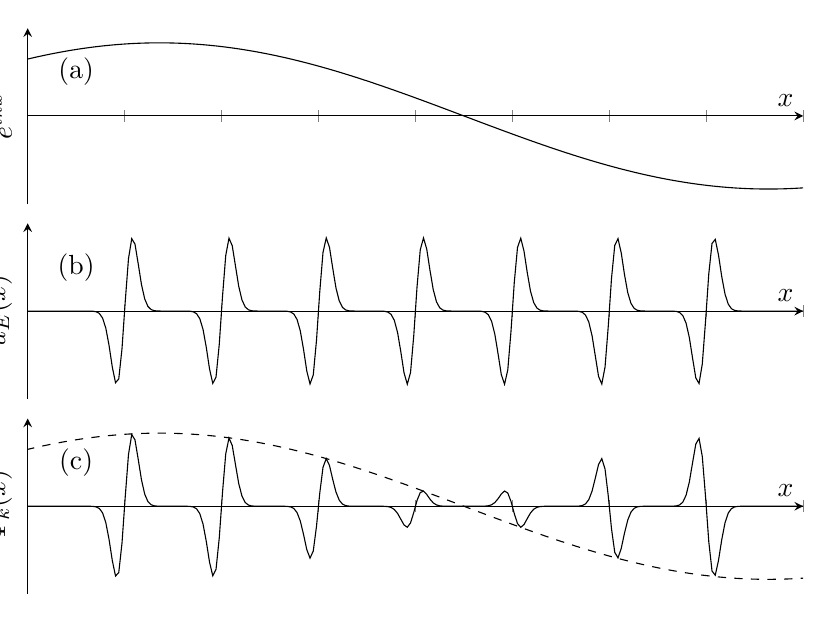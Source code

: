 \begin{tikzpicture}[trim axis left,trim axis right]
\begin{groupplot}[
	width=4.5in,
	height=1.5in,
	group style={
		group size=1 by 3,
		vertical sep=0.25cm,
	},
	xmin = -4,
	xmax = 4,
	ytick = \empty,
	axis y line=left,
	xticklabel=\empty,
	axis x line=middle,
	samples = 300,
	xlabel={$x$},
	ylabel={$y$},
	ylabel style={yshift=0pt},
    enlarge y limits=0.1,
]
\nextgroupplot[ylabel={$e^{ikx}$}]
\addplot[mark=none] {-sin(0.5*deg(x-0.5))};
\node at (axis cs: -3.5,0.6) {(a)};
\nextgroupplot[ylabel={$u_E(x)$}]
\addplot[mark=none] {
	((x-3)*exp(-75*(x-3)*(x-3))+
	(x-2)*exp(-75*(x-2)*(x-2))+
	(x-1)*exp(-75*(x-1)*(x-1))+
	(x-0)*exp(-75*(x-0)*(x-0))+
	(x+1)*exp(-75*(x+1)*(x+1))+
	(x+2)*exp(-75*(x+2)*(x+2))+
	(x+3)*exp(-75*(x+3)*(x+3)))*20.193
};
\node at (axis cs: -3.5,0.6) {(b)};
\nextgroupplot[ylabel={$\Psi_k(x)$}]
\addplot[mark=none,dashed] {-sin(0.5*deg(x-0.5))};
\addplot[mark=none] {
	((x-3)*exp(-75*(x-3)*(x-3))+
	(x-2)*exp(-75*(x-2)*(x-2))+
	(x-1)*exp(-75*(x-1)*(x-1))+
	(x-0)*exp(-75*(x-0)*(x-0))+
	(x+1)*exp(-75*(x+1)*(x+1))+
	(x+2)*exp(-75*(x+2)*(x+2))+
	(x+3)*exp(-75*(x+3)*(x+3))) * -sin(0.5*deg(x-0.5)) * 20.193
};
\node at (axis cs: -3.5,0.6) {(c)};
\end{groupplot}
\end{tikzpicture}
